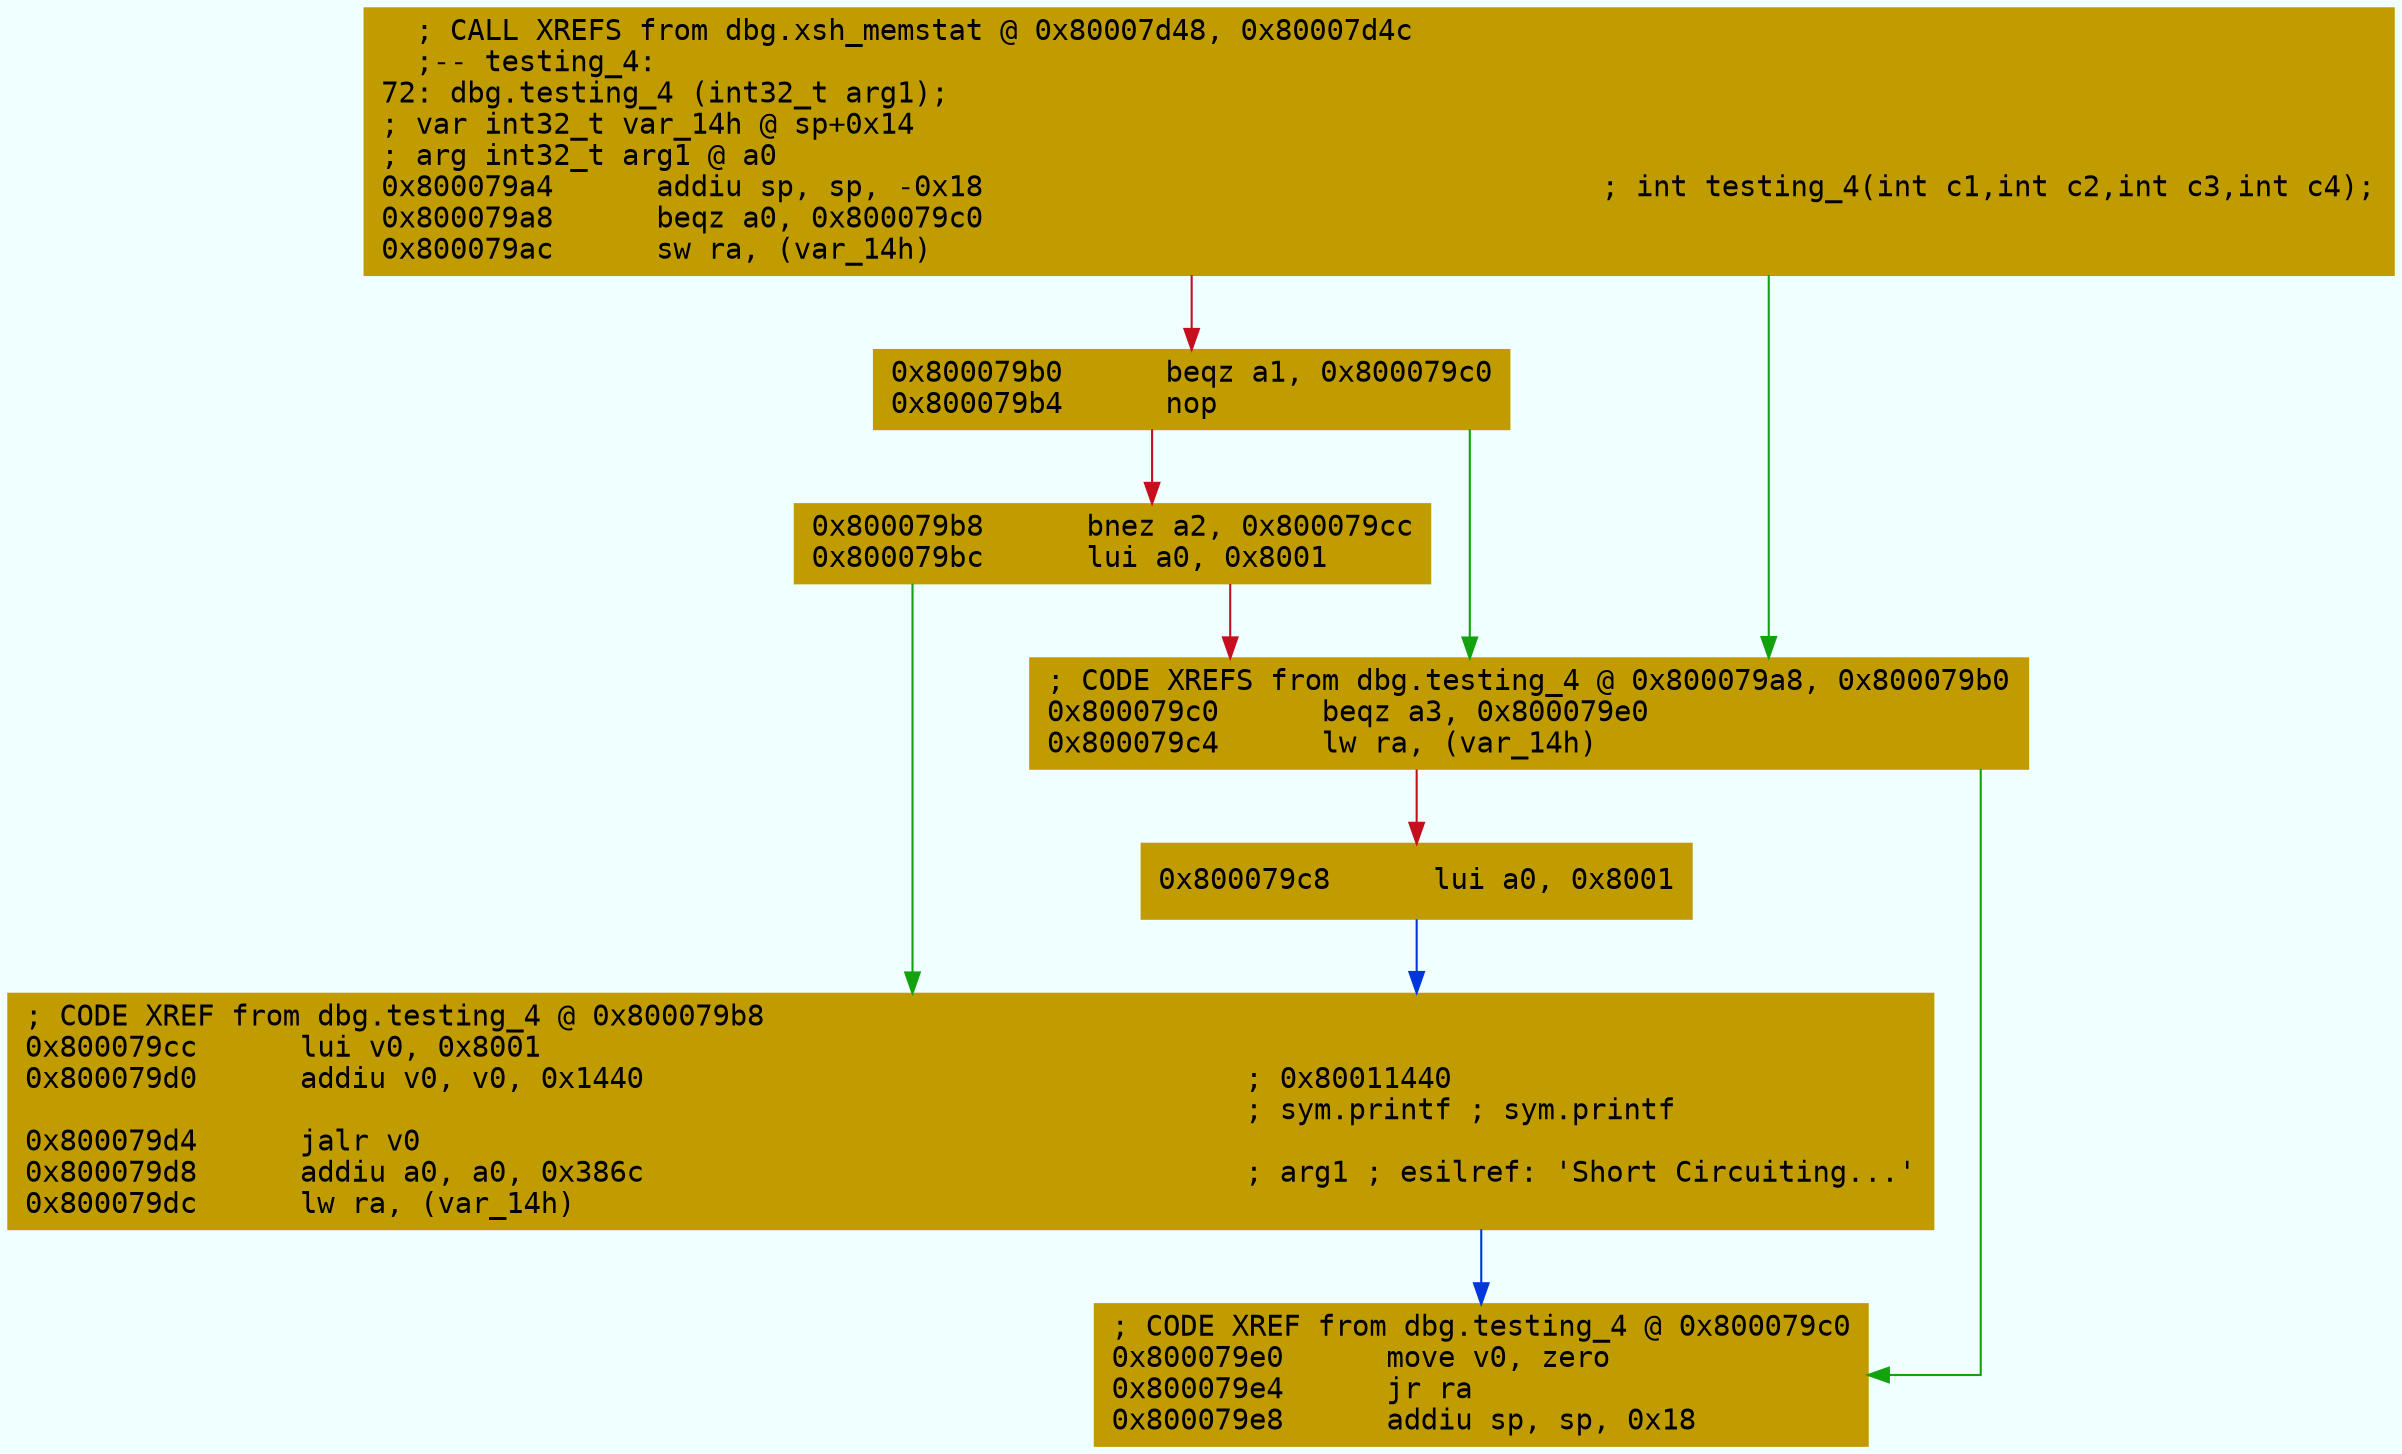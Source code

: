 digraph code {
	graph [bgcolor=azure fontsize=8 fontname="Courier" splines="ortho"];
	node [fillcolor=gray style=filled shape=box];
	edge [arrowhead="normal"];
	"0x800079a4" [URL="dbg.testing_4/0x800079a4", fillcolor="#c19c00",color="#c19c00", fontname="Courier",label="  ; CALL XREFS from dbg.xsh_memstat @ 0x80007d48, 0x80007d4c\l  ;-- testing_4:\l72: dbg.testing_4 (int32_t arg1);\l; var int32_t var_14h @ sp+0x14\l; arg int32_t arg1 @ a0\l0x800079a4      addiu sp, sp, -0x18                                    ; int testing_4(int c1,int c2,int c3,int c4);\l0x800079a8      beqz a0, 0x800079c0\l0x800079ac      sw ra, (var_14h)\l"]
	"0x800079b0" [URL="dbg.testing_4/0x800079b0", fillcolor="#c19c00",color="#c19c00", fontname="Courier",label="0x800079b0      beqz a1, 0x800079c0\l0x800079b4      nop\l"]
	"0x800079b8" [URL="dbg.testing_4/0x800079b8", fillcolor="#c19c00",color="#c19c00", fontname="Courier",label="0x800079b8      bnez a2, 0x800079cc\l0x800079bc      lui a0, 0x8001\l"]
	"0x800079c0" [URL="dbg.testing_4/0x800079c0", fillcolor="#c19c00",color="#c19c00", fontname="Courier",label="; CODE XREFS from dbg.testing_4 @ 0x800079a8, 0x800079b0\l0x800079c0      beqz a3, 0x800079e0\l0x800079c4      lw ra, (var_14h)\l"]
	"0x800079c8" [URL="dbg.testing_4/0x800079c8", fillcolor="#c19c00",color="#c19c00", fontname="Courier",label="0x800079c8      lui a0, 0x8001\l"]
	"0x800079cc" [URL="dbg.testing_4/0x800079cc", fillcolor="#c19c00",color="#c19c00", fontname="Courier",label="; CODE XREF from dbg.testing_4 @ 0x800079b8\l0x800079cc      lui v0, 0x8001\l0x800079d0      addiu v0, v0, 0x1440                                   ; 0x80011440\l                                                                       ; sym.printf ; sym.printf\l0x800079d4      jalr v0\l0x800079d8      addiu a0, a0, 0x386c                                   ; arg1 ; esilref: 'Short Circuiting...'\l0x800079dc      lw ra, (var_14h)\l"]
	"0x800079e0" [URL="dbg.testing_4/0x800079e0", fillcolor="#c19c00",color="#c19c00", fontname="Courier",label="; CODE XREF from dbg.testing_4 @ 0x800079c0\l0x800079e0      move v0, zero\l0x800079e4      jr ra\l0x800079e8      addiu sp, sp, 0x18\l"]
        "0x800079a4" -> "0x800079c0" [color="#13a10e"];
        "0x800079a4" -> "0x800079b0" [color="#c50f1f"];
        "0x800079b0" -> "0x800079c0" [color="#13a10e"];
        "0x800079b0" -> "0x800079b8" [color="#c50f1f"];
        "0x800079b8" -> "0x800079cc" [color="#13a10e"];
        "0x800079b8" -> "0x800079c0" [color="#c50f1f"];
        "0x800079c0" -> "0x800079e0" [color="#13a10e"];
        "0x800079c0" -> "0x800079c8" [color="#c50f1f"];
        "0x800079c8" -> "0x800079cc" [color="#0037da"];
        "0x800079cc" -> "0x800079e0" [color="#0037da"];
}
